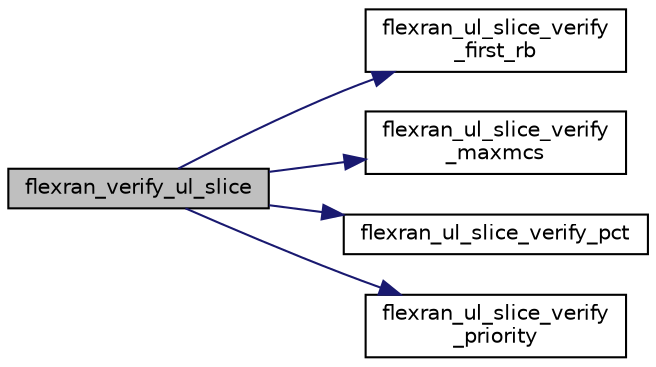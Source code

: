 digraph "flexran_verify_ul_slice"
{
 // LATEX_PDF_SIZE
  edge [fontname="Helvetica",fontsize="10",labelfontname="Helvetica",labelfontsize="10"];
  node [fontname="Helvetica",fontsize="10",shape=record];
  rankdir="LR";
  Node1 [label="flexran_verify_ul_slice",height=0.2,width=0.4,color="black", fillcolor="grey75", style="filled", fontcolor="black",tooltip=" "];
  Node1 -> Node2 [color="midnightblue",fontsize="10",style="solid",fontname="Helvetica"];
  Node2 [label="flexran_ul_slice_verify\l_first_rb",height=0.2,width=0.4,color="black", fillcolor="white", style="filled",URL="$flexran__agent__mac__slice__verification_8c.html#a4b7600463c77c3574a010acbb5c6fd5c",tooltip=" "];
  Node1 -> Node3 [color="midnightblue",fontsize="10",style="solid",fontname="Helvetica"];
  Node3 [label="flexran_ul_slice_verify\l_maxmcs",height=0.2,width=0.4,color="black", fillcolor="white", style="filled",URL="$flexran__agent__mac__slice__verification_8c.html#a5cba4111598d6b45e9c42bbc3f69fd7f",tooltip=" "];
  Node1 -> Node4 [color="midnightblue",fontsize="10",style="solid",fontname="Helvetica"];
  Node4 [label="flexran_ul_slice_verify_pct",height=0.2,width=0.4,color="black", fillcolor="white", style="filled",URL="$flexran__agent__mac__slice__verification_8c.html#a3400c5e05ec423d0d218b88d23568372",tooltip=" "];
  Node1 -> Node5 [color="midnightblue",fontsize="10",style="solid",fontname="Helvetica"];
  Node5 [label="flexran_ul_slice_verify\l_priority",height=0.2,width=0.4,color="black", fillcolor="white", style="filled",URL="$flexran__agent__mac__slice__verification_8c.html#acafcdcae88c40a24b31f3994189b5497",tooltip=" "];
}
